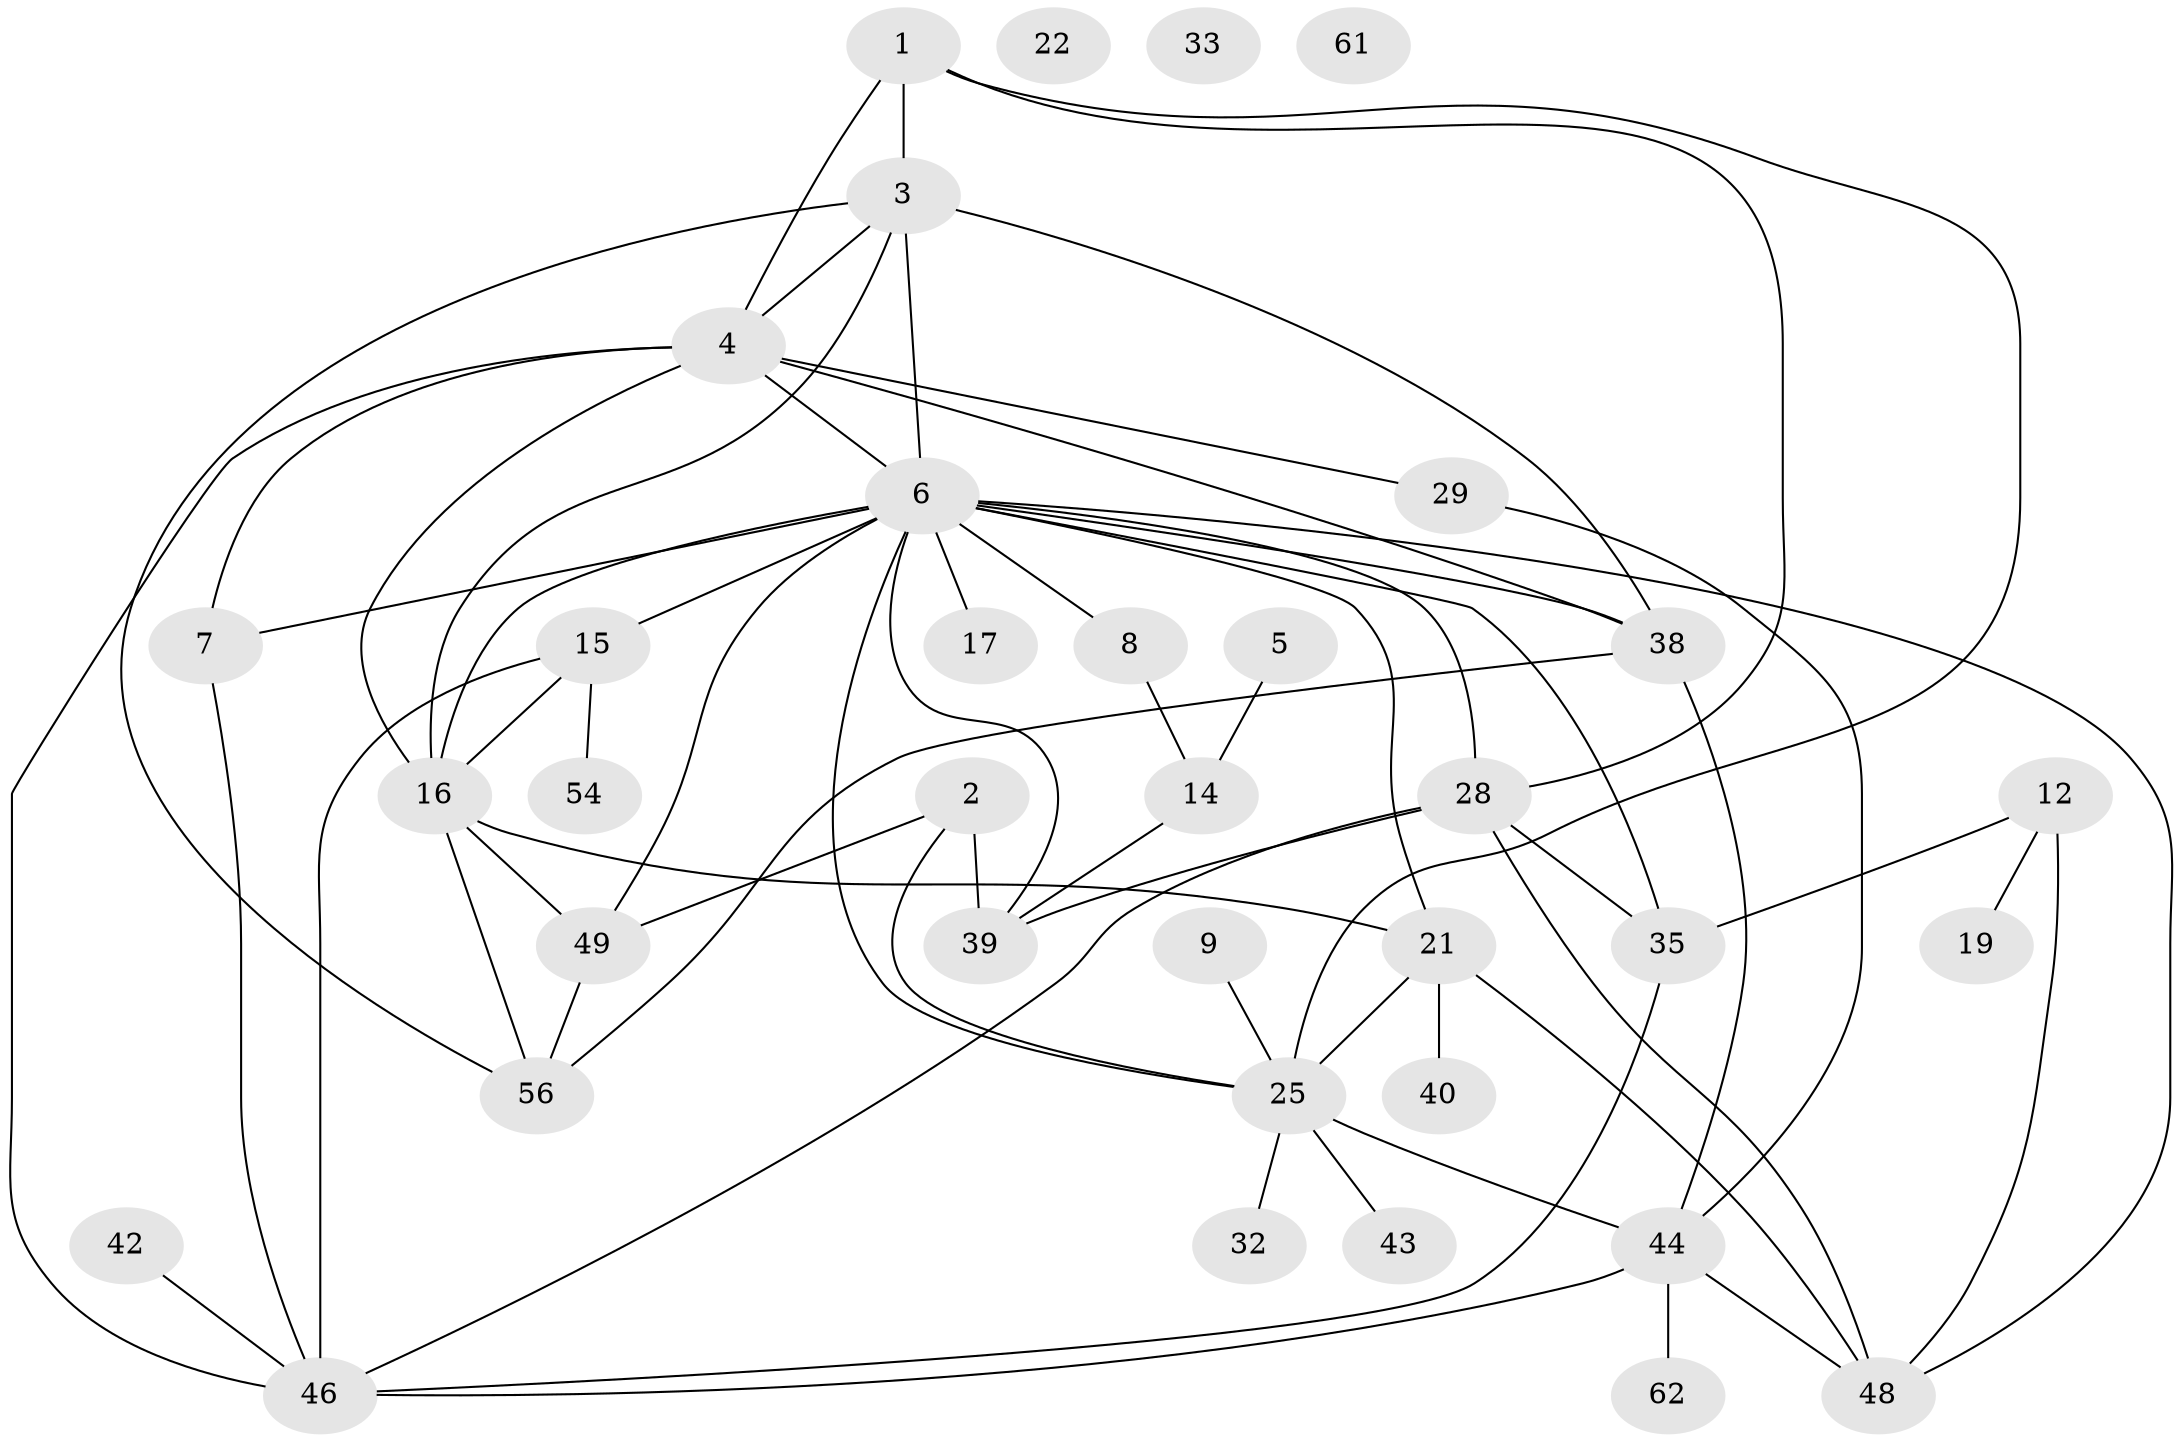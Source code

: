 // original degree distribution, {3: 0.1917808219178082, 1: 0.2054794520547945, 5: 0.136986301369863, 6: 0.0547945205479452, 2: 0.1643835616438356, 4: 0.2054794520547945, 0: 0.0273972602739726, 7: 0.0136986301369863}
// Generated by graph-tools (version 1.1) at 2025/12/03/09/25 04:12:54]
// undirected, 36 vertices, 64 edges
graph export_dot {
graph [start="1"]
  node [color=gray90,style=filled];
  1 [super="+30+71"];
  2 [super="+18"];
  3 [super="+13+52"];
  4 [super="+10+20"];
  5;
  6 [super="+24+11+53+23"];
  7;
  8;
  9;
  12 [super="+31+51"];
  14;
  15 [super="+55"];
  16 [super="+47+68+36"];
  17;
  19;
  21;
  22;
  25 [super="+64+27"];
  28 [super="+63"];
  29 [super="+59"];
  32;
  33 [super="+60"];
  35 [super="+41"];
  38;
  39;
  40;
  42;
  43;
  44 [super="+45"];
  46 [super="+57+66"];
  48 [super="+58"];
  49;
  54;
  56;
  61;
  62;
  1 -- 3 [weight=2];
  1 -- 25;
  1 -- 4;
  1 -- 28;
  2 -- 49;
  2 -- 25;
  2 -- 39;
  3 -- 38;
  3 -- 4;
  3 -- 6;
  3 -- 56;
  3 -- 16;
  4 -- 7;
  4 -- 16;
  4 -- 38;
  4 -- 6 [weight=3];
  4 -- 29;
  4 -- 46;
  5 -- 14;
  6 -- 8;
  6 -- 38 [weight=2];
  6 -- 39;
  6 -- 15;
  6 -- 16 [weight=2];
  6 -- 17 [weight=2];
  6 -- 49;
  6 -- 21;
  6 -- 28;
  6 -- 35 [weight=2];
  6 -- 48;
  6 -- 7;
  6 -- 25;
  7 -- 46;
  8 -- 14;
  9 -- 25;
  12 -- 19;
  12 -- 48;
  12 -- 35;
  14 -- 39;
  15 -- 54;
  15 -- 16;
  15 -- 46;
  16 -- 49;
  16 -- 56;
  16 -- 21;
  21 -- 40;
  21 -- 25;
  21 -- 48;
  25 -- 32;
  25 -- 43;
  25 -- 44;
  28 -- 35;
  28 -- 48;
  28 -- 39;
  28 -- 46;
  29 -- 44;
  35 -- 46;
  38 -- 56;
  38 -- 44;
  42 -- 46;
  44 -- 48 [weight=2];
  44 -- 62;
  44 -- 46;
  49 -- 56;
}
